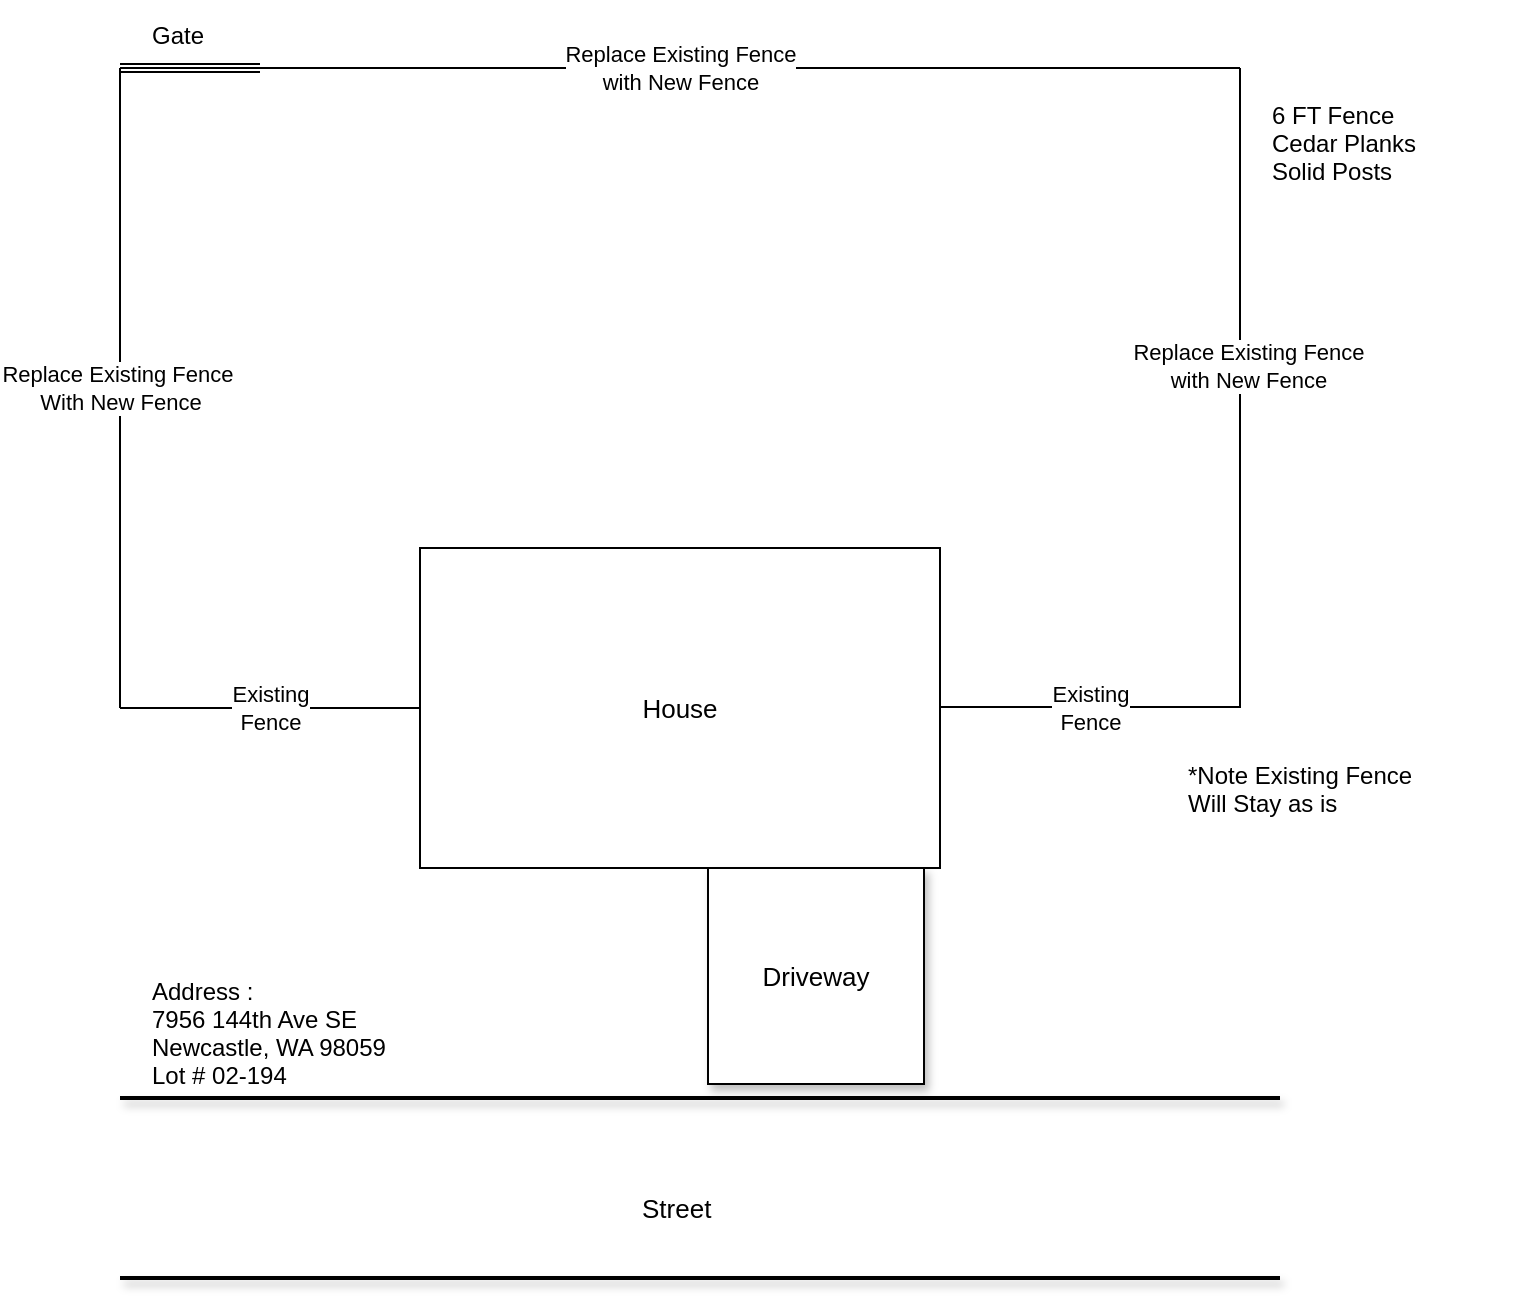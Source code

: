 <mxfile version="13.1.12" type="github"><diagram id="NtgZNpQa0DKVfcfyyn9y" name="Page-1"><mxGraphModel dx="1178" dy="614" grid="1" gridSize="18" guides="1" tooltips="1" connect="1" arrows="1" fold="1" page="1" pageScale="1" pageWidth="850" pageHeight="1100" math="0" shadow="0"><root><mxCell id="0"/><mxCell id="1" parent="0"/><mxCell id="aYnZF0203ufpym0w9DsO-2" value="&lt;font style=&quot;font-size: 13px&quot;&gt;House&lt;/font&gt;" style="rounded=0;whiteSpace=wrap;html=1;" vertex="1" parent="1"><mxGeometry x="270" y="440" width="260" height="160" as="geometry"/></mxCell><mxCell id="aYnZF0203ufpym0w9DsO-4" value="Existing&lt;br&gt;Fence" style="endArrow=none;html=1;entryX=0;entryY=0.5;entryDx=0;entryDy=0;" edge="1" parent="1" target="aYnZF0203ufpym0w9DsO-2"><mxGeometry width="50" height="50" relative="1" as="geometry"><mxPoint x="120" y="520" as="sourcePoint"/><mxPoint x="180" y="500" as="targetPoint"/></mxGeometry></mxCell><mxCell id="aYnZF0203ufpym0w9DsO-5" value="Existing&lt;br&gt;Fence" style="endArrow=none;html=1;entryX=0;entryY=0.5;entryDx=0;entryDy=0;" edge="1" parent="1"><mxGeometry width="50" height="50" relative="1" as="geometry"><mxPoint x="530" y="519.5" as="sourcePoint"/><mxPoint x="680" y="519.5" as="targetPoint"/></mxGeometry></mxCell><mxCell id="aYnZF0203ufpym0w9DsO-6" value="Replace Existing Fence&amp;nbsp;&lt;br&gt;With New Fence" style="endArrow=none;html=1;" edge="1" parent="1"><mxGeometry width="50" height="50" relative="1" as="geometry"><mxPoint x="120" y="520" as="sourcePoint"/><mxPoint x="120" y="200" as="targetPoint"/></mxGeometry></mxCell><mxCell id="aYnZF0203ufpym0w9DsO-7" value="" style="endArrow=none;html=1;" edge="1" parent="1"><mxGeometry width="50" height="50" relative="1" as="geometry"><mxPoint x="680" y="520" as="sourcePoint"/><mxPoint x="680" y="200" as="targetPoint"/></mxGeometry></mxCell><mxCell id="aYnZF0203ufpym0w9DsO-11" value="Replace Existing Fence&lt;br&gt;with New Fence" style="edgeLabel;html=1;align=center;verticalAlign=middle;resizable=0;points=[];" vertex="1" connectable="0" parent="aYnZF0203ufpym0w9DsO-7"><mxGeometry x="0.069" y="-4" relative="1" as="geometry"><mxPoint as="offset"/></mxGeometry></mxCell><mxCell id="aYnZF0203ufpym0w9DsO-8" value="Replace Existing Fence&lt;br&gt;with New Fence" style="endArrow=none;html=1;" edge="1" parent="1"><mxGeometry width="50" height="50" relative="1" as="geometry"><mxPoint x="120" y="200" as="sourcePoint"/><mxPoint x="680" y="200" as="targetPoint"/></mxGeometry></mxCell><mxCell id="aYnZF0203ufpym0w9DsO-12" value="6 FT Fence&#10;Cedar Planks&#10;Solid Posts" style="text;strokeColor=none;fillColor=none;align=left;verticalAlign=top;spacingLeft=4;spacingRight=4;overflow=hidden;rotatable=0;points=[[0,0.5],[1,0.5]];portConstraint=eastwest;shadow=1;" vertex="1" parent="1"><mxGeometry x="690" y="210" width="130" height="60" as="geometry"/></mxCell><mxCell id="aYnZF0203ufpym0w9DsO-13" value="" style="shape=link;html=1;" edge="1" parent="1"><mxGeometry width="50" height="50" relative="1" as="geometry"><mxPoint x="120" y="200" as="sourcePoint"/><mxPoint x="190" y="200" as="targetPoint"/></mxGeometry></mxCell><mxCell id="aYnZF0203ufpym0w9DsO-14" value="Gate" style="text;strokeColor=none;fillColor=none;align=left;verticalAlign=top;spacingLeft=4;spacingRight=4;overflow=hidden;rotatable=0;points=[[0,0.5],[1,0.5]];portConstraint=eastwest;shadow=1;" vertex="1" parent="1"><mxGeometry x="130" y="170" width="50" height="20" as="geometry"/></mxCell><mxCell id="aYnZF0203ufpym0w9DsO-16" value="" style="line;strokeWidth=2;html=1;shadow=1;" vertex="1" parent="1"><mxGeometry x="120" y="710" width="580" height="10" as="geometry"/></mxCell><mxCell id="aYnZF0203ufpym0w9DsO-17" value="" style="line;strokeWidth=2;html=1;shadow=1;" vertex="1" parent="1"><mxGeometry x="120" y="800" width="580" height="10" as="geometry"/></mxCell><mxCell id="aYnZF0203ufpym0w9DsO-18" value="Street" style="text;strokeColor=none;fillColor=none;align=left;verticalAlign=top;spacingLeft=4;spacingRight=4;overflow=hidden;rotatable=0;points=[[0,0.5],[1,0.5]];portConstraint=eastwest;shadow=1;fontSize=13;" vertex="1" parent="1"><mxGeometry x="375" y="756" width="50" height="20" as="geometry"/></mxCell><mxCell id="aYnZF0203ufpym0w9DsO-19" value="Driveway" style="whiteSpace=wrap;html=1;aspect=fixed;shadow=1;fontSize=13;" vertex="1" parent="1"><mxGeometry x="414" y="600" width="108" height="108" as="geometry"/></mxCell><mxCell id="aYnZF0203ufpym0w9DsO-20" value="*Note Existing Fence &#10;Will Stay as is&#10;" style="text;strokeColor=none;fillColor=none;align=left;verticalAlign=top;spacingLeft=4;spacingRight=4;overflow=hidden;rotatable=0;points=[[0,0.5],[1,0.5]];portConstraint=eastwest;shadow=1;" vertex="1" parent="1"><mxGeometry x="648" y="540" width="162" height="60" as="geometry"/></mxCell><mxCell id="aYnZF0203ufpym0w9DsO-21" value="Address : &#10;7956 144th Ave SE&#10;Newcastle, WA 98059&#10;Lot # 02-194&#10;" style="text;strokeColor=none;fillColor=none;align=left;verticalAlign=top;spacingLeft=4;spacingRight=4;overflow=hidden;rotatable=0;points=[[0,0.5],[1,0.5]];portConstraint=eastwest;shadow=1;" vertex="1" parent="1"><mxGeometry x="130" y="648" width="162" height="60" as="geometry"/></mxCell></root></mxGraphModel></diagram></mxfile>
